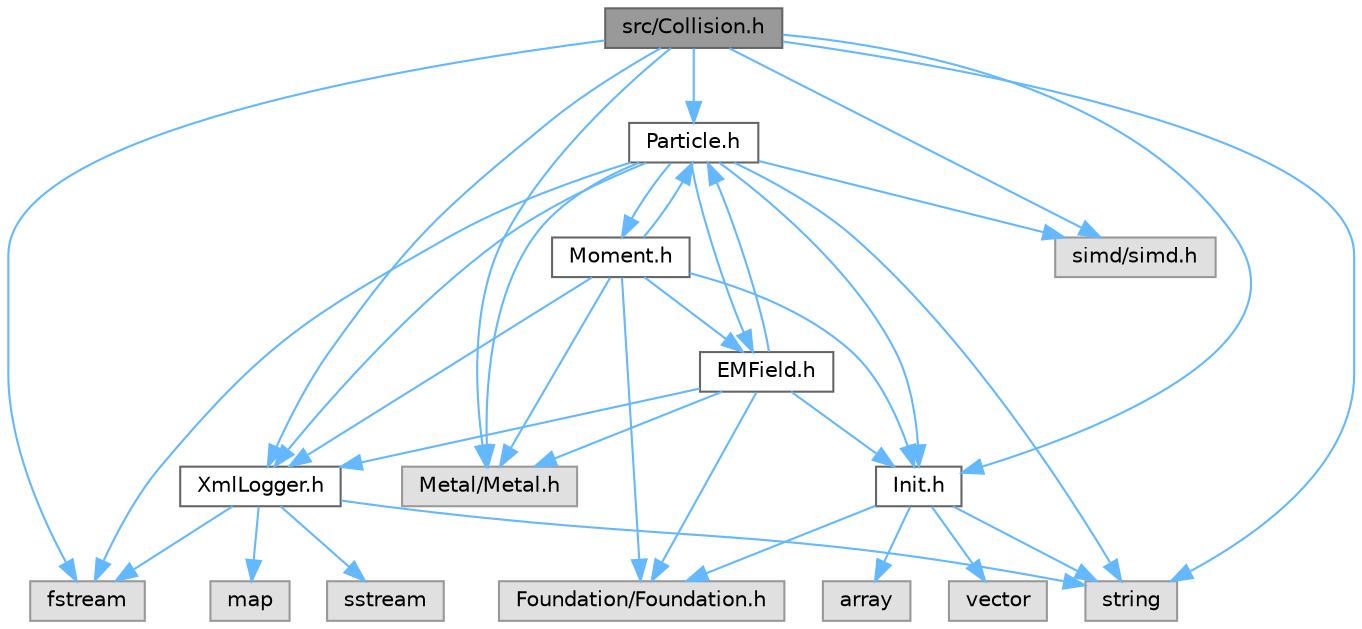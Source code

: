 digraph "src/Collision.h"
{
 // LATEX_PDF_SIZE
  bgcolor="transparent";
  edge [fontname=Helvetica,fontsize=10,labelfontname=Helvetica,labelfontsize=10];
  node [fontname=Helvetica,fontsize=10,shape=box,height=0.2,width=0.4];
  Node1 [id="Node000001",label="src/Collision.h",height=0.2,width=0.4,color="gray40", fillcolor="grey60", style="filled", fontcolor="black",tooltip=" "];
  Node1 -> Node2 [id="edge1_Node000001_Node000002",color="steelblue1",style="solid",tooltip=" "];
  Node2 [id="Node000002",label="Metal/Metal.h",height=0.2,width=0.4,color="grey60", fillcolor="#E0E0E0", style="filled",tooltip=" "];
  Node1 -> Node3 [id="edge2_Node000001_Node000003",color="steelblue1",style="solid",tooltip=" "];
  Node3 [id="Node000003",label="simd/simd.h",height=0.2,width=0.4,color="grey60", fillcolor="#E0E0E0", style="filled",tooltip=" "];
  Node1 -> Node4 [id="edge3_Node000001_Node000004",color="steelblue1",style="solid",tooltip=" "];
  Node4 [id="Node000004",label="fstream",height=0.2,width=0.4,color="grey60", fillcolor="#E0E0E0", style="filled",tooltip=" "];
  Node1 -> Node5 [id="edge4_Node000001_Node000005",color="steelblue1",style="solid",tooltip=" "];
  Node5 [id="Node000005",label="string",height=0.2,width=0.4,color="grey60", fillcolor="#E0E0E0", style="filled",tooltip=" "];
  Node1 -> Node6 [id="edge5_Node000001_Node000006",color="steelblue1",style="solid",tooltip=" "];
  Node6 [id="Node000006",label="Init.h",height=0.2,width=0.4,color="grey40", fillcolor="white", style="filled",URL="$_init_8h.html",tooltip=" "];
  Node6 -> Node7 [id="edge6_Node000006_Node000007",color="steelblue1",style="solid",tooltip=" "];
  Node7 [id="Node000007",label="Foundation/Foundation.h",height=0.2,width=0.4,color="grey60", fillcolor="#E0E0E0", style="filled",tooltip=" "];
  Node6 -> Node5 [id="edge7_Node000006_Node000005",color="steelblue1",style="solid",tooltip=" "];
  Node6 -> Node8 [id="edge8_Node000006_Node000008",color="steelblue1",style="solid",tooltip=" "];
  Node8 [id="Node000008",label="array",height=0.2,width=0.4,color="grey60", fillcolor="#E0E0E0", style="filled",tooltip=" "];
  Node6 -> Node9 [id="edge9_Node000006_Node000009",color="steelblue1",style="solid",tooltip=" "];
  Node9 [id="Node000009",label="vector",height=0.2,width=0.4,color="grey60", fillcolor="#E0E0E0", style="filled",tooltip=" "];
  Node1 -> Node10 [id="edge10_Node000001_Node000010",color="steelblue1",style="solid",tooltip=" "];
  Node10 [id="Node000010",label="Particle.h",height=0.2,width=0.4,color="grey40", fillcolor="white", style="filled",URL="$_particle_8h.html",tooltip=" "];
  Node10 -> Node2 [id="edge11_Node000010_Node000002",color="steelblue1",style="solid",tooltip=" "];
  Node10 -> Node3 [id="edge12_Node000010_Node000003",color="steelblue1",style="solid",tooltip=" "];
  Node10 -> Node4 [id="edge13_Node000010_Node000004",color="steelblue1",style="solid",tooltip=" "];
  Node10 -> Node5 [id="edge14_Node000010_Node000005",color="steelblue1",style="solid",tooltip=" "];
  Node10 -> Node6 [id="edge15_Node000010_Node000006",color="steelblue1",style="solid",tooltip=" "];
  Node10 -> Node11 [id="edge16_Node000010_Node000011",color="steelblue1",style="solid",tooltip=" "];
  Node11 [id="Node000011",label="EMField.h",height=0.2,width=0.4,color="grey40", fillcolor="white", style="filled",URL="$_e_m_field_8h.html",tooltip=" "];
  Node11 -> Node7 [id="edge17_Node000011_Node000007",color="steelblue1",style="solid",tooltip=" "];
  Node11 -> Node2 [id="edge18_Node000011_Node000002",color="steelblue1",style="solid",tooltip=" "];
  Node11 -> Node6 [id="edge19_Node000011_Node000006",color="steelblue1",style="solid",tooltip=" "];
  Node11 -> Node10 [id="edge20_Node000011_Node000010",color="steelblue1",style="solid",tooltip=" "];
  Node11 -> Node12 [id="edge21_Node000011_Node000012",color="steelblue1",style="solid",tooltip=" "];
  Node12 [id="Node000012",label="XmlLogger.h",height=0.2,width=0.4,color="grey40", fillcolor="white", style="filled",URL="$_xml_logger_8h.html",tooltip=" "];
  Node12 -> Node4 [id="edge22_Node000012_Node000004",color="steelblue1",style="solid",tooltip=" "];
  Node12 -> Node13 [id="edge23_Node000012_Node000013",color="steelblue1",style="solid",tooltip=" "];
  Node13 [id="Node000013",label="sstream",height=0.2,width=0.4,color="grey60", fillcolor="#E0E0E0", style="filled",tooltip=" "];
  Node12 -> Node14 [id="edge24_Node000012_Node000014",color="steelblue1",style="solid",tooltip=" "];
  Node14 [id="Node000014",label="map",height=0.2,width=0.4,color="grey60", fillcolor="#E0E0E0", style="filled",tooltip=" "];
  Node12 -> Node5 [id="edge25_Node000012_Node000005",color="steelblue1",style="solid",tooltip=" "];
  Node10 -> Node15 [id="edge26_Node000010_Node000015",color="steelblue1",style="solid",tooltip=" "];
  Node15 [id="Node000015",label="Moment.h",height=0.2,width=0.4,color="grey40", fillcolor="white", style="filled",URL="$_moment_8h.html",tooltip=" "];
  Node15 -> Node7 [id="edge27_Node000015_Node000007",color="steelblue1",style="solid",tooltip=" "];
  Node15 -> Node2 [id="edge28_Node000015_Node000002",color="steelblue1",style="solid",tooltip=" "];
  Node15 -> Node6 [id="edge29_Node000015_Node000006",color="steelblue1",style="solid",tooltip=" "];
  Node15 -> Node11 [id="edge30_Node000015_Node000011",color="steelblue1",style="solid",tooltip=" "];
  Node15 -> Node10 [id="edge31_Node000015_Node000010",color="steelblue1",style="solid",tooltip=" "];
  Node15 -> Node12 [id="edge32_Node000015_Node000012",color="steelblue1",style="solid",tooltip=" "];
  Node10 -> Node12 [id="edge33_Node000010_Node000012",color="steelblue1",style="solid",tooltip=" "];
  Node1 -> Node12 [id="edge34_Node000001_Node000012",color="steelblue1",style="solid",tooltip=" "];
}
